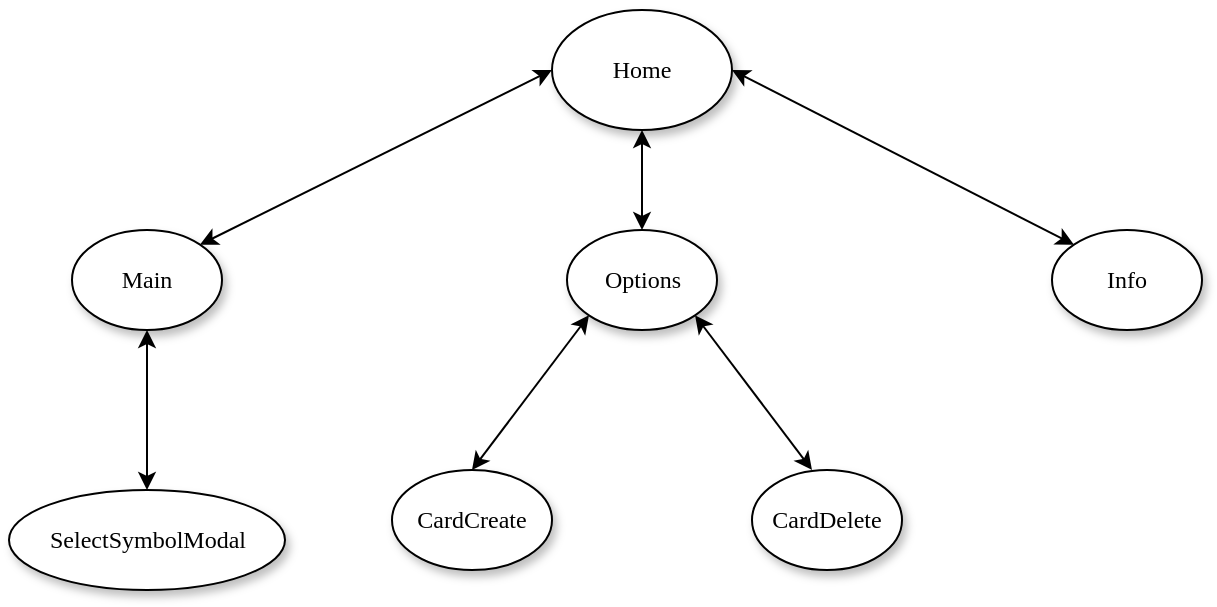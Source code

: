 <mxfile version="10.6.1" type="device"><diagram name="Page-1" id="42789a77-a242-8287-6e28-9cd8cfd52e62"><mxGraphModel dx="1154" dy="773" grid="1" gridSize="10" guides="1" tooltips="1" connect="1" arrows="1" fold="1" page="1" pageScale="1" pageWidth="1100" pageHeight="850" background="#ffffff" math="0" shadow="0"><root><mxCell id="0"/><mxCell id="1" parent="0"/><mxCell id="1ea317790d2ca983-1" value="Home" style="ellipse;whiteSpace=wrap;html=1;rounded=0;shadow=1;comic=0;labelBackgroundColor=none;strokeColor=#000000;strokeWidth=1;fillColor=#FFFFFF;fontFamily=Verdana;fontSize=12;fontColor=#000000;align=center;" parent="1" vertex="1"><mxGeometry x="450" y="80" width="90" height="60" as="geometry"/></mxCell><mxCell id="1ea317790d2ca983-2" value="Options" style="ellipse;whiteSpace=wrap;html=1;rounded=0;shadow=1;comic=0;labelBackgroundColor=none;strokeColor=#000000;strokeWidth=1;fillColor=#FFFFFF;fontFamily=Verdana;fontSize=12;fontColor=#000000;align=center;" parent="1" vertex="1"><mxGeometry x="457.5" y="190" width="75" height="50" as="geometry"/></mxCell><mxCell id="1ea317790d2ca983-3" value="Info" style="ellipse;whiteSpace=wrap;html=1;rounded=0;shadow=1;comic=0;labelBackgroundColor=none;strokeColor=#000000;strokeWidth=1;fillColor=#FFFFFF;fontFamily=Verdana;fontSize=12;fontColor=#000000;align=center;" parent="1" vertex="1"><mxGeometry x="700" y="190" width="75" height="50" as="geometry"/></mxCell><mxCell id="1ea317790d2ca983-6" value="CardDelete" style="ellipse;whiteSpace=wrap;html=1;rounded=0;shadow=1;comic=0;labelBackgroundColor=none;strokeColor=#000000;strokeWidth=1;fillColor=#FFFFFF;fontFamily=Verdana;fontSize=12;fontColor=#000000;align=center;" parent="1" vertex="1"><mxGeometry x="550" y="310" width="75" height="50" as="geometry"/></mxCell><mxCell id="1ea317790d2ca983-7" value="CardCreate" style="ellipse;whiteSpace=wrap;html=1;rounded=0;shadow=1;comic=0;labelBackgroundColor=none;strokeColor=#000000;strokeWidth=1;fillColor=#FFFFFF;fontFamily=Verdana;fontSize=12;fontColor=#000000;align=center;" parent="1" vertex="1"><mxGeometry x="370" y="310" width="80" height="50" as="geometry"/></mxCell><mxCell id="1ea317790d2ca983-9" value="Main" style="ellipse;whiteSpace=wrap;html=1;rounded=0;shadow=1;comic=0;labelBackgroundColor=none;strokeColor=#000000;strokeWidth=1;fillColor=#FFFFFF;fontFamily=Verdana;fontSize=12;fontColor=#000000;align=center;" parent="1" vertex="1"><mxGeometry x="210" y="190" width="75" height="50" as="geometry"/></mxCell><mxCell id="AjssPyZmNNoucimCCOKI-1" value="SelectSymbolModal" style="ellipse;whiteSpace=wrap;html=1;rounded=0;shadow=1;comic=0;labelBackgroundColor=none;strokeColor=#000000;strokeWidth=1;fillColor=#FFFFFF;fontFamily=Verdana;fontSize=12;fontColor=#000000;align=center;" vertex="1" parent="1"><mxGeometry x="178.5" y="320" width="138" height="50" as="geometry"/></mxCell><mxCell id="AjssPyZmNNoucimCCOKI-2" value="" style="endArrow=classic;startArrow=classic;html=1;exitX=0.5;exitY=1;exitDx=0;exitDy=0;entryX=0.5;entryY=0;entryDx=0;entryDy=0;" edge="1" parent="1" source="1ea317790d2ca983-9" target="AjssPyZmNNoucimCCOKI-1"><mxGeometry width="50" height="50" relative="1" as="geometry"><mxPoint x="180" y="440" as="sourcePoint"/><mxPoint x="252" y="310" as="targetPoint"/><Array as="points"/></mxGeometry></mxCell><mxCell id="AjssPyZmNNoucimCCOKI-5" value="" style="endArrow=classic;startArrow=classic;html=1;exitX=0;exitY=0.5;exitDx=0;exitDy=0;entryX=1;entryY=0;entryDx=0;entryDy=0;" edge="1" parent="1" source="1ea317790d2ca983-1" target="1ea317790d2ca983-9"><mxGeometry width="50" height="50" relative="1" as="geometry"><mxPoint x="350" y="100" as="sourcePoint"/><mxPoint x="350" y="180" as="targetPoint"/><Array as="points"/></mxGeometry></mxCell><mxCell id="AjssPyZmNNoucimCCOKI-6" value="" style="endArrow=classic;startArrow=classic;html=1;exitX=1;exitY=0.5;exitDx=0;exitDy=0;entryX=0;entryY=0;entryDx=0;entryDy=0;" edge="1" parent="1" source="1ea317790d2ca983-1" target="1ea317790d2ca983-3"><mxGeometry width="50" height="50" relative="1" as="geometry"><mxPoint x="624.5" y="110" as="sourcePoint"/><mxPoint x="624.5" y="190" as="targetPoint"/><Array as="points"/></mxGeometry></mxCell><mxCell id="AjssPyZmNNoucimCCOKI-7" value="" style="endArrow=classic;startArrow=classic;html=1;exitX=1;exitY=1;exitDx=0;exitDy=0;" edge="1" parent="1" source="1ea317790d2ca983-2"><mxGeometry width="50" height="50" relative="1" as="geometry"><mxPoint x="587" y="230" as="sourcePoint"/><mxPoint x="580" y="310" as="targetPoint"/><Array as="points"/></mxGeometry></mxCell><mxCell id="AjssPyZmNNoucimCCOKI-8" value="" style="endArrow=classic;startArrow=classic;html=1;exitX=0;exitY=1;exitDx=0;exitDy=0;entryX=0.5;entryY=0;entryDx=0;entryDy=0;" edge="1" parent="1" source="1ea317790d2ca983-2" target="1ea317790d2ca983-7"><mxGeometry width="50" height="50" relative="1" as="geometry"><mxPoint x="399.5" y="230" as="sourcePoint"/><mxPoint x="399.5" y="310" as="targetPoint"/><Array as="points"/></mxGeometry></mxCell><mxCell id="AjssPyZmNNoucimCCOKI-9" value="" style="endArrow=classic;startArrow=classic;html=1;exitX=0.5;exitY=1;exitDx=0;exitDy=0;entryX=0.5;entryY=0;entryDx=0;entryDy=0;" edge="1" parent="1" source="1ea317790d2ca983-1" target="1ea317790d2ca983-2"><mxGeometry width="50" height="50" relative="1" as="geometry"><mxPoint x="550" y="120" as="sourcePoint"/><mxPoint x="721" y="207" as="targetPoint"/><Array as="points"/></mxGeometry></mxCell></root></mxGraphModel></diagram></mxfile>